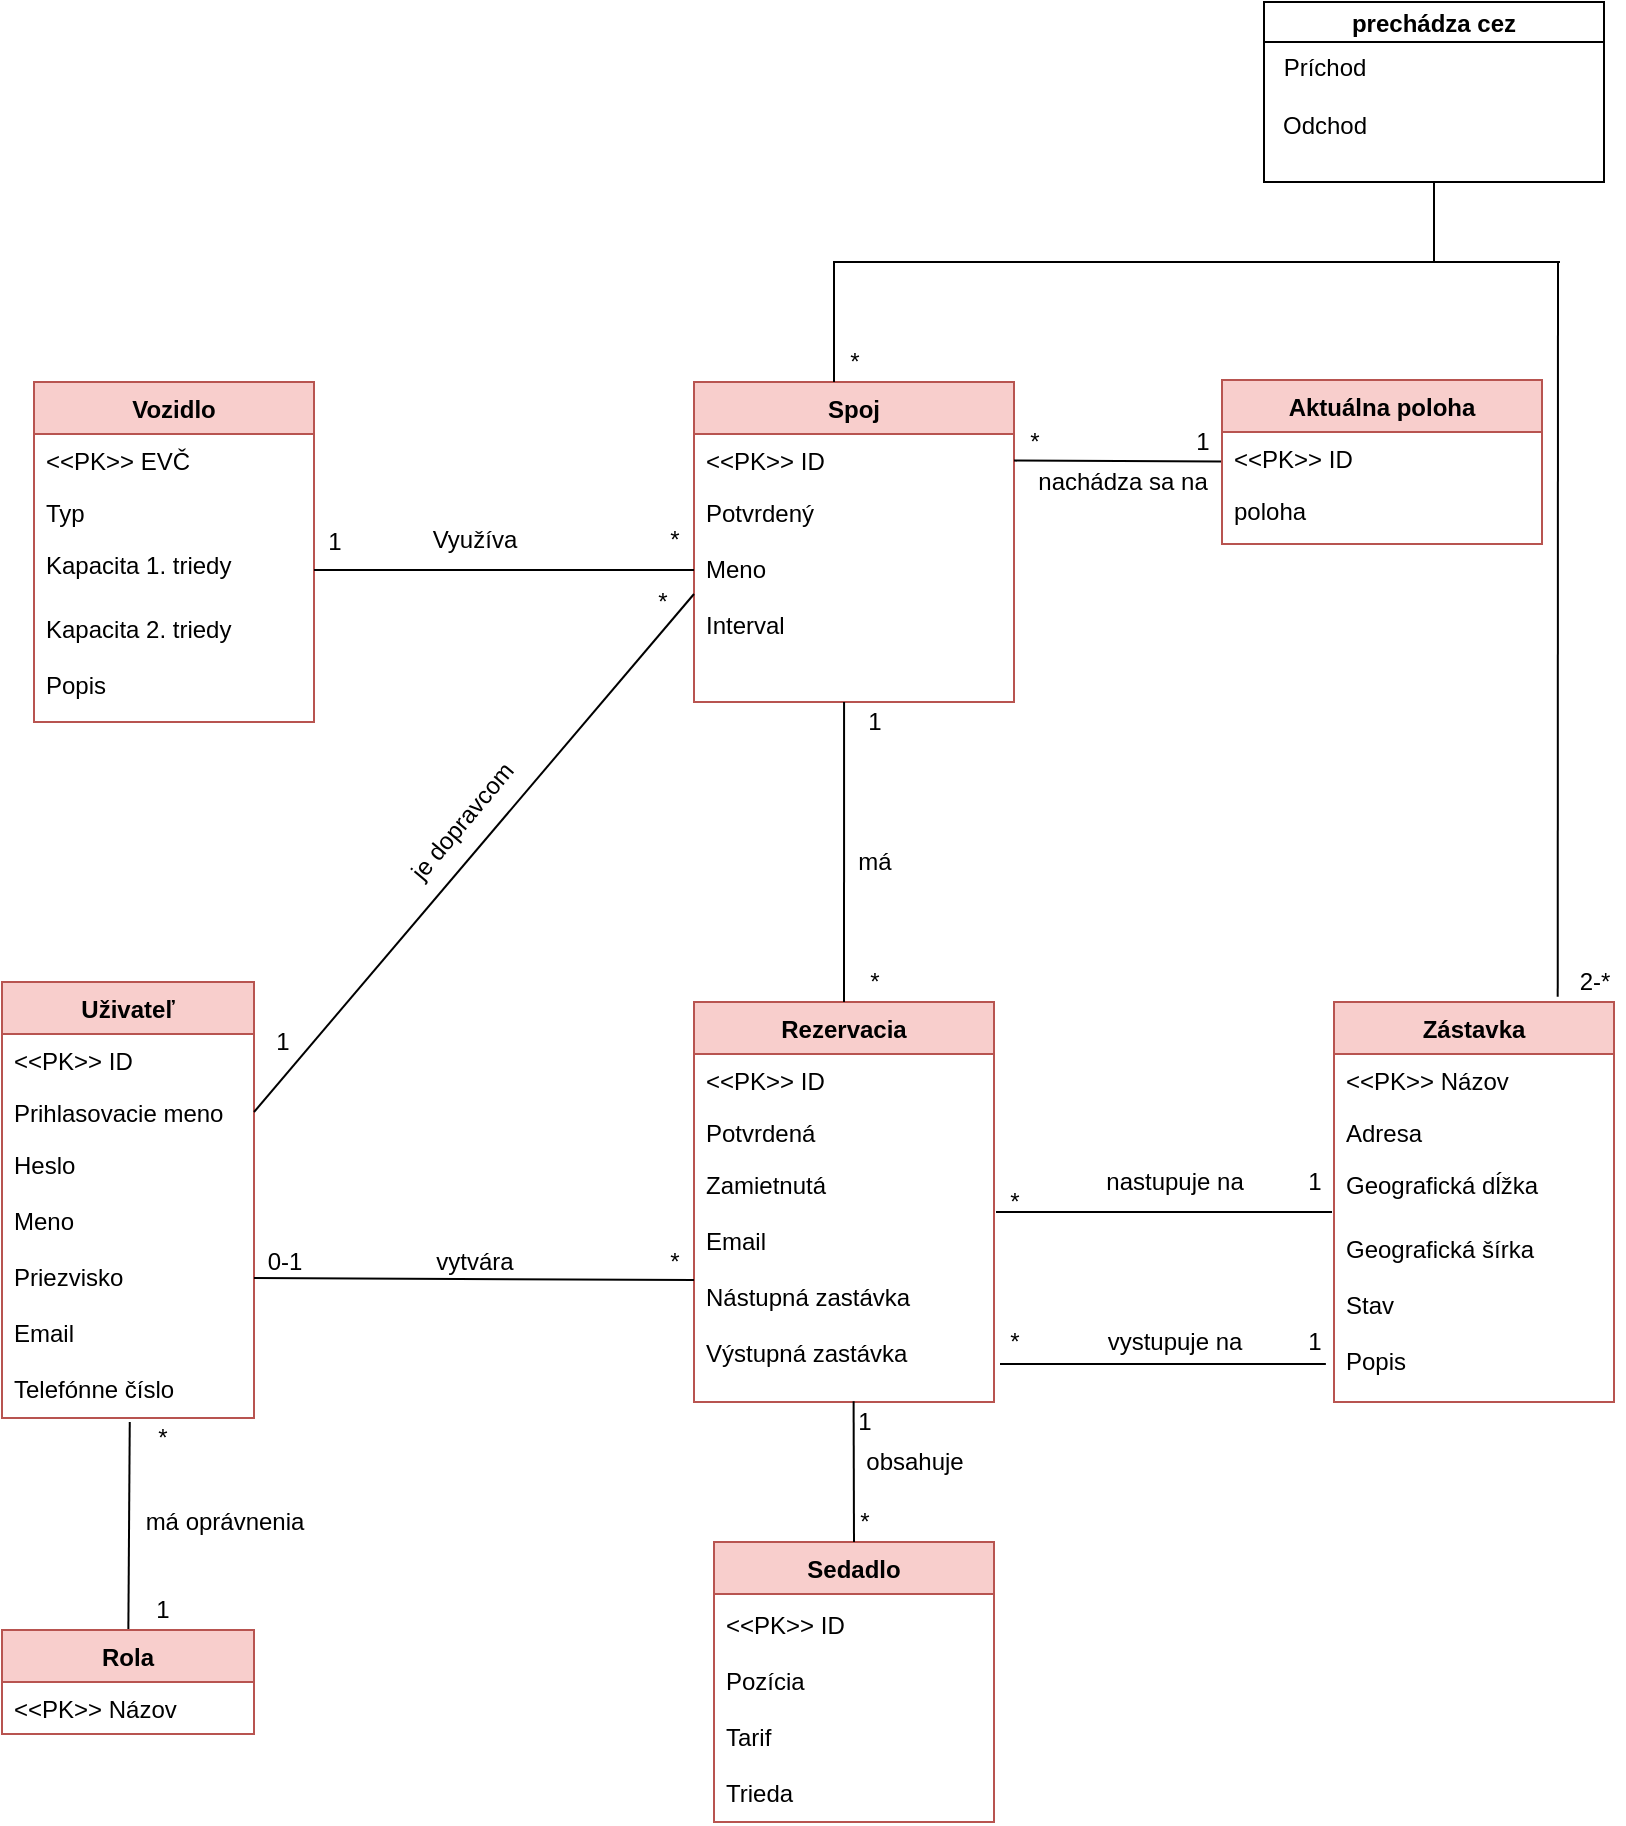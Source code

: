 <mxfile>
    <diagram id="Xj1Eh6CTickMl-c3p2C_" name="Page-1">
        <mxGraphModel dx="2177" dy="344" grid="1" gridSize="10" guides="1" tooltips="1" connect="1" arrows="1" fold="1" page="1" pageScale="1" pageWidth="827" pageHeight="1169" math="0" shadow="0">
            <root>
                <mxCell id="0"/>
                <mxCell id="1" parent="0"/>
                <mxCell id="72" value="Spoj" style="swimlane;fontStyle=1;childLayout=stackLayout;horizontal=1;startSize=26;horizontalStack=0;resizeParent=1;resizeParentMax=0;resizeLast=0;collapsible=1;marginBottom=0;fillColor=#f8cecc;strokeColor=#b85450;" parent="1" vertex="1">
                    <mxGeometry x="-1294" y="270" width="160" height="160" as="geometry">
                        <mxRectangle x="250" y="130" width="60" height="26" as="alternateBounds"/>
                    </mxGeometry>
                </mxCell>
                <mxCell id="73" value="&lt;&lt;PK&gt;&gt; ID" style="text;strokeColor=none;fillColor=none;align=left;verticalAlign=top;spacingLeft=4;spacingRight=4;overflow=hidden;rotatable=0;points=[[0,0.5],[1,0.5]];portConstraint=eastwest;" parent="72" vertex="1">
                    <mxGeometry y="26" width="160" height="26" as="geometry"/>
                </mxCell>
                <mxCell id="74" value="Potvrdený&#10;&#10;Meno&#10;&#10;Interval&#10;" style="text;strokeColor=none;fillColor=none;align=left;verticalAlign=top;spacingLeft=4;spacingRight=4;overflow=hidden;rotatable=0;points=[[0,0.5],[1,0.5]];portConstraint=eastwest;" parent="72" vertex="1">
                    <mxGeometry y="52" width="160" height="108" as="geometry"/>
                </mxCell>
                <mxCell id="76" value="Zástavka" style="swimlane;fontStyle=1;childLayout=stackLayout;horizontal=1;startSize=26;horizontalStack=0;resizeParent=1;resizeParentMax=0;resizeLast=0;collapsible=1;marginBottom=0;fillColor=#f8cecc;strokeColor=#b85450;" parent="1" vertex="1">
                    <mxGeometry x="-974" y="580" width="140" height="200" as="geometry"/>
                </mxCell>
                <mxCell id="77" value="&lt;&lt;PK&gt;&gt; Názov" style="text;strokeColor=none;fillColor=none;align=left;verticalAlign=top;spacingLeft=4;spacingRight=4;overflow=hidden;rotatable=0;points=[[0,0.5],[1,0.5]];portConstraint=eastwest;" parent="76" vertex="1">
                    <mxGeometry y="26" width="140" height="26" as="geometry"/>
                </mxCell>
                <mxCell id="78" value="Adresa" style="text;strokeColor=none;fillColor=none;align=left;verticalAlign=top;spacingLeft=4;spacingRight=4;overflow=hidden;rotatable=0;points=[[0,0.5],[1,0.5]];portConstraint=eastwest;" parent="76" vertex="1">
                    <mxGeometry y="52" width="140" height="26" as="geometry"/>
                </mxCell>
                <mxCell id="79" value="Geografická dĺžka" style="text;strokeColor=none;fillColor=none;align=left;verticalAlign=top;spacingLeft=4;spacingRight=4;overflow=hidden;rotatable=0;points=[[0,0.5],[1,0.5]];portConstraint=eastwest;" parent="76" vertex="1">
                    <mxGeometry y="78" width="140" height="32" as="geometry"/>
                </mxCell>
                <mxCell id="112" value="Geografická šírka&#10;&#10;Stav&#10;&#10;Popis" style="text;strokeColor=none;fillColor=none;align=left;verticalAlign=top;spacingLeft=4;spacingRight=4;overflow=hidden;rotatable=0;points=[[0,0.5],[1,0.5]];portConstraint=eastwest;" parent="76" vertex="1">
                    <mxGeometry y="110" width="140" height="90" as="geometry"/>
                </mxCell>
                <mxCell id="80" style="edgeStyle=orthogonalEdgeStyle;rounded=0;orthogonalLoop=1;jettySize=auto;html=1;endArrow=none;endFill=0;" parent="1" edge="1">
                    <mxGeometry relative="1" as="geometry">
                        <mxPoint x="-861" y="210" as="targetPoint"/>
                        <Array as="points">
                            <mxPoint x="-1224" y="210"/>
                        </Array>
                        <mxPoint x="-1224" y="270" as="sourcePoint"/>
                    </mxGeometry>
                </mxCell>
                <mxCell id="82" value="prechádza cez" style="swimlane;startSize=20;" parent="1" vertex="1">
                    <mxGeometry x="-1009" y="80" width="170" height="90" as="geometry"/>
                </mxCell>
                <mxCell id="86" value="&lt;br&gt;Príchod&lt;br&gt;&lt;br&gt;Odchod" style="text;html=1;align=center;verticalAlign=middle;resizable=0;points=[];autosize=1;strokeColor=none;" parent="82" vertex="1">
                    <mxGeometry y="10" width="60" height="60" as="geometry"/>
                </mxCell>
                <mxCell id="83" value="" style="endArrow=none;html=1;entryX=0.5;entryY=1;entryDx=0;entryDy=0;" parent="1" target="82" edge="1">
                    <mxGeometry width="50" height="50" relative="1" as="geometry">
                        <mxPoint x="-924" y="210" as="sourcePoint"/>
                        <mxPoint x="-884" y="170" as="targetPoint"/>
                    </mxGeometry>
                </mxCell>
                <mxCell id="84" value="*" style="text;html=1;align=center;verticalAlign=middle;resizable=0;points=[];autosize=1;strokeColor=none;" parent="1" vertex="1">
                    <mxGeometry x="-1224" y="250" width="20" height="20" as="geometry"/>
                </mxCell>
                <mxCell id="85" value="2-*" style="text;html=1;align=center;verticalAlign=middle;resizable=0;points=[];autosize=1;strokeColor=none;" parent="1" vertex="1">
                    <mxGeometry x="-859" y="560" width="30" height="20" as="geometry"/>
                </mxCell>
                <mxCell id="87" value="Rezervacia" style="swimlane;fontStyle=1;childLayout=stackLayout;horizontal=1;startSize=26;horizontalStack=0;resizeParent=1;resizeParentMax=0;resizeLast=0;collapsible=1;marginBottom=0;fillColor=#f8cecc;strokeColor=#b85450;" parent="1" vertex="1">
                    <mxGeometry x="-1294" y="580" width="150" height="200" as="geometry"/>
                </mxCell>
                <mxCell id="88" value="&lt;&lt;PK&gt;&gt; ID" style="text;strokeColor=none;fillColor=none;align=left;verticalAlign=top;spacingLeft=4;spacingRight=4;overflow=hidden;rotatable=0;points=[[0,0.5],[1,0.5]];portConstraint=eastwest;" parent="87" vertex="1">
                    <mxGeometry y="26" width="150" height="26" as="geometry"/>
                </mxCell>
                <mxCell id="89" value="Potvrdená" style="text;strokeColor=none;fillColor=none;align=left;verticalAlign=top;spacingLeft=4;spacingRight=4;overflow=hidden;rotatable=0;points=[[0,0.5],[1,0.5]];portConstraint=eastwest;" parent="87" vertex="1">
                    <mxGeometry y="52" width="150" height="26" as="geometry"/>
                </mxCell>
                <mxCell id="90" value="Zamietnutá&#10;&#10;Email&#10;&#10;Nástupná zastávka&#10;&#10;Výstupná zastávka" style="text;strokeColor=none;fillColor=none;align=left;verticalAlign=top;spacingLeft=4;spacingRight=4;overflow=hidden;rotatable=0;points=[[0,0.5],[1,0.5]];portConstraint=eastwest;" parent="87" vertex="1">
                    <mxGeometry y="78" width="150" height="122" as="geometry"/>
                </mxCell>
                <mxCell id="91" value="Sedadlo" style="swimlane;fontStyle=1;childLayout=stackLayout;horizontal=1;startSize=26;horizontalStack=0;resizeParent=1;resizeParentMax=0;resizeLast=0;collapsible=1;marginBottom=0;fillColor=#f8cecc;strokeColor=#b85450;" parent="1" vertex="1">
                    <mxGeometry x="-1284" y="850" width="140" height="140" as="geometry"/>
                </mxCell>
                <mxCell id="92" value="&lt;&lt;PK&gt;&gt; ID&#10;&#10;Pozícia&#10;&#10;Tarif&#10;&#10;Trieda" style="text;strokeColor=none;fillColor=none;align=left;verticalAlign=top;spacingLeft=4;spacingRight=4;overflow=hidden;rotatable=0;points=[[0,0.5],[1,0.5]];portConstraint=eastwest;spacingTop=2;spacingBottom=2;" parent="91" vertex="1">
                    <mxGeometry y="26" width="140" height="114" as="geometry"/>
                </mxCell>
                <mxCell id="95" value="Vozidlo" style="swimlane;fontStyle=1;childLayout=stackLayout;horizontal=1;startSize=26;horizontalStack=0;resizeParent=1;resizeParentMax=0;resizeLast=0;collapsible=1;marginBottom=0;fillColor=#f8cecc;strokeColor=#b85450;" parent="1" vertex="1">
                    <mxGeometry x="-1624" y="270" width="140" height="170" as="geometry"/>
                </mxCell>
                <mxCell id="96" value="&lt;&lt;PK&gt;&gt; EVČ" style="text;strokeColor=none;fillColor=none;align=left;verticalAlign=top;spacingLeft=4;spacingRight=4;overflow=hidden;rotatable=0;points=[[0,0.5],[1,0.5]];portConstraint=eastwest;" parent="95" vertex="1">
                    <mxGeometry y="26" width="140" height="26" as="geometry"/>
                </mxCell>
                <mxCell id="97" value="Typ" style="text;strokeColor=none;fillColor=none;align=left;verticalAlign=top;spacingLeft=4;spacingRight=4;overflow=hidden;rotatable=0;points=[[0,0.5],[1,0.5]];portConstraint=eastwest;" parent="95" vertex="1">
                    <mxGeometry y="52" width="140" height="26" as="geometry"/>
                </mxCell>
                <mxCell id="98" value="Kapacita 1. triedy&#10;&#10;" style="text;strokeColor=none;fillColor=none;align=left;verticalAlign=top;spacingLeft=4;spacingRight=4;overflow=hidden;rotatable=0;points=[[0,0.5],[1,0.5]];portConstraint=eastwest;" parent="95" vertex="1">
                    <mxGeometry y="78" width="140" height="32" as="geometry"/>
                </mxCell>
                <mxCell id="111" value="Kapacita 2. triedy&#10;&#10;Popis" style="text;strokeColor=none;fillColor=none;align=left;verticalAlign=top;spacingLeft=4;spacingRight=4;overflow=hidden;rotatable=0;points=[[0,0.5],[1,0.5]];portConstraint=eastwest;" parent="95" vertex="1">
                    <mxGeometry y="110" width="140" height="60" as="geometry"/>
                </mxCell>
                <mxCell id="103" value="Uživateľ" style="swimlane;fontStyle=1;childLayout=stackLayout;horizontal=1;startSize=26;horizontalStack=0;resizeParent=1;resizeParentMax=0;resizeLast=0;collapsible=1;marginBottom=0;fillColor=#f8cecc;strokeColor=#b85450;" parent="1" vertex="1">
                    <mxGeometry x="-1640" y="570" width="126" height="218" as="geometry"/>
                </mxCell>
                <mxCell id="104" value="&lt;&lt;PK&gt;&gt; ID" style="text;strokeColor=none;fillColor=none;align=left;verticalAlign=top;spacingLeft=4;spacingRight=4;overflow=hidden;rotatable=0;points=[[0,0.5],[1,0.5]];portConstraint=eastwest;" parent="103" vertex="1">
                    <mxGeometry y="26" width="126" height="26" as="geometry"/>
                </mxCell>
                <mxCell id="105" value="Prihlasovacie meno" style="text;strokeColor=none;fillColor=none;align=left;verticalAlign=top;spacingLeft=4;spacingRight=4;overflow=hidden;rotatable=0;points=[[0,0.5],[1,0.5]];portConstraint=eastwest;" parent="103" vertex="1">
                    <mxGeometry y="52" width="126" height="26" as="geometry"/>
                </mxCell>
                <mxCell id="106" value="Heslo&#10;&#10;Meno&#10;&#10;Priezvisko&#10;&#10;Email&#10;&#10;Telefónne číslo" style="text;strokeColor=none;fillColor=none;align=left;verticalAlign=top;spacingLeft=4;spacingRight=4;overflow=hidden;rotatable=0;points=[[0,0.5],[1,0.5]];portConstraint=eastwest;" parent="103" vertex="1">
                    <mxGeometry y="78" width="126" height="140" as="geometry"/>
                </mxCell>
                <mxCell id="141" style="edgeStyle=none;html=1;entryX=0.507;entryY=1.014;entryDx=0;entryDy=0;entryPerimeter=0;endArrow=none;endFill=0;" parent="1" source="107" target="106" edge="1">
                    <mxGeometry relative="1" as="geometry"/>
                </mxCell>
                <mxCell id="107" value="Rola" style="swimlane;fontStyle=1;childLayout=stackLayout;horizontal=1;startSize=26;horizontalStack=0;resizeParent=1;resizeParentMax=0;resizeLast=0;collapsible=1;marginBottom=0;fillColor=#f8cecc;strokeColor=#b85450;" parent="1" vertex="1">
                    <mxGeometry x="-1640" y="894" width="126" height="52" as="geometry"/>
                </mxCell>
                <mxCell id="108" value="&lt;&lt;PK&gt;&gt; Názov" style="text;strokeColor=none;fillColor=none;align=left;verticalAlign=top;spacingLeft=4;spacingRight=4;overflow=hidden;rotatable=0;points=[[0,0.5],[1,0.5]];portConstraint=eastwest;" parent="107" vertex="1">
                    <mxGeometry y="26" width="126" height="26" as="geometry"/>
                </mxCell>
                <mxCell id="116" style="edgeStyle=none;html=1;exitX=1;exitY=0.5;exitDx=0;exitDy=0;endArrow=none;endFill=0;" parent="1" source="98" edge="1">
                    <mxGeometry relative="1" as="geometry">
                        <mxPoint x="-1294" y="364" as="targetPoint"/>
                    </mxGeometry>
                </mxCell>
                <mxCell id="117" value="Využíva" style="text;html=1;align=center;verticalAlign=middle;resizable=0;points=[];autosize=1;strokeColor=none;" parent="1" vertex="1">
                    <mxGeometry x="-1434" y="339" width="60" height="20" as="geometry"/>
                </mxCell>
                <mxCell id="118" value="1" style="text;html=1;align=center;verticalAlign=middle;resizable=0;points=[];autosize=1;strokeColor=none;" parent="1" vertex="1">
                    <mxGeometry x="-1484" y="340" width="20" height="20" as="geometry"/>
                </mxCell>
                <mxCell id="119" value="*" style="text;html=1;align=center;verticalAlign=middle;resizable=0;points=[];autosize=1;strokeColor=none;" parent="1" vertex="1">
                    <mxGeometry x="-1314" y="339" width="20" height="20" as="geometry"/>
                </mxCell>
                <mxCell id="120" value="" style="endArrow=none;html=1;exitX=0.469;exitY=1;exitDx=0;exitDy=0;exitPerimeter=0;" parent="1" source="74" edge="1">
                    <mxGeometry width="50" height="50" relative="1" as="geometry">
                        <mxPoint x="-1219" y="433" as="sourcePoint"/>
                        <mxPoint x="-1219" y="580" as="targetPoint"/>
                    </mxGeometry>
                </mxCell>
                <mxCell id="121" value="1" style="text;html=1;align=center;verticalAlign=middle;resizable=0;points=[];autosize=1;strokeColor=none;" parent="1" vertex="1">
                    <mxGeometry x="-1214" y="430" width="20" height="20" as="geometry"/>
                </mxCell>
                <mxCell id="122" value="má" style="text;html=1;align=center;verticalAlign=middle;resizable=0;points=[];autosize=1;strokeColor=none;" parent="1" vertex="1">
                    <mxGeometry x="-1219" y="500" width="30" height="20" as="geometry"/>
                </mxCell>
                <mxCell id="124" value="*" style="text;html=1;align=center;verticalAlign=middle;resizable=0;points=[];autosize=1;strokeColor=none;" parent="1" vertex="1">
                    <mxGeometry x="-1214" y="560" width="20" height="20" as="geometry"/>
                </mxCell>
                <mxCell id="125" style="edgeStyle=none;html=1;exitX=0.5;exitY=0;exitDx=0;exitDy=0;endArrow=none;endFill=0;entryX=0.532;entryY=0.997;entryDx=0;entryDy=0;entryPerimeter=0;" parent="1" source="91" target="90" edge="1">
                    <mxGeometry relative="1" as="geometry">
                        <mxPoint x="-1212" y="783" as="targetPoint"/>
                    </mxGeometry>
                </mxCell>
                <mxCell id="126" value="1" style="text;html=1;align=center;verticalAlign=middle;resizable=0;points=[];autosize=1;strokeColor=none;" parent="1" vertex="1">
                    <mxGeometry x="-1219" y="780" width="20" height="20" as="geometry"/>
                </mxCell>
                <mxCell id="127" value="*" style="text;html=1;align=center;verticalAlign=middle;resizable=0;points=[];autosize=1;strokeColor=none;" parent="1" vertex="1">
                    <mxGeometry x="-1219" y="830" width="20" height="20" as="geometry"/>
                </mxCell>
                <mxCell id="128" value="obsahuje" style="text;html=1;align=center;verticalAlign=middle;resizable=0;points=[];autosize=1;strokeColor=none;" parent="1" vertex="1">
                    <mxGeometry x="-1214" y="800" width="60" height="20" as="geometry"/>
                </mxCell>
                <mxCell id="129" value="" style="endArrow=none;html=1;entryX=-0.029;entryY=0.789;entryDx=0;entryDy=0;entryPerimeter=0;" parent="1" target="112" edge="1">
                    <mxGeometry width="50" height="50" relative="1" as="geometry">
                        <mxPoint x="-1141" y="761" as="sourcePoint"/>
                        <mxPoint x="-694" y="410" as="targetPoint"/>
                    </mxGeometry>
                </mxCell>
                <mxCell id="130" value="" style="endArrow=none;html=1;entryX=-0.007;entryY=0.844;entryDx=0;entryDy=0;entryPerimeter=0;" parent="1" target="79" edge="1">
                    <mxGeometry width="50" height="50" relative="1" as="geometry">
                        <mxPoint x="-1143" y="685" as="sourcePoint"/>
                        <mxPoint x="-774" y="360" as="targetPoint"/>
                    </mxGeometry>
                </mxCell>
                <mxCell id="131" value="nastupuje na" style="text;html=1;align=center;verticalAlign=middle;resizable=0;points=[];autosize=1;strokeColor=none;rotation=0;" parent="1" vertex="1">
                    <mxGeometry x="-1094" y="660" width="80" height="20" as="geometry"/>
                </mxCell>
                <mxCell id="132" value="vystupuje na" style="text;html=1;align=center;verticalAlign=middle;resizable=0;points=[];autosize=1;strokeColor=none;rotation=0;" parent="1" vertex="1">
                    <mxGeometry x="-1094" y="740" width="80" height="20" as="geometry"/>
                </mxCell>
                <mxCell id="133" value="*" style="text;html=1;align=center;verticalAlign=middle;resizable=0;points=[];autosize=1;strokeColor=none;" parent="1" vertex="1">
                    <mxGeometry x="-1144" y="670" width="20" height="20" as="geometry"/>
                </mxCell>
                <mxCell id="134" value="*" style="text;html=1;align=center;verticalAlign=middle;resizable=0;points=[];autosize=1;strokeColor=none;" parent="1" vertex="1">
                    <mxGeometry x="-1144" y="740" width="20" height="20" as="geometry"/>
                </mxCell>
                <mxCell id="135" value="1" style="text;html=1;align=center;verticalAlign=middle;resizable=0;points=[];autosize=1;strokeColor=none;" parent="1" vertex="1">
                    <mxGeometry x="-994" y="740" width="20" height="20" as="geometry"/>
                </mxCell>
                <mxCell id="136" value="1" style="text;html=1;align=center;verticalAlign=middle;resizable=0;points=[];autosize=1;strokeColor=none;" parent="1" vertex="1">
                    <mxGeometry x="-994" y="660" width="20" height="20" as="geometry"/>
                </mxCell>
                <mxCell id="137" style="edgeStyle=none;html=1;exitX=1;exitY=0.5;exitDx=0;exitDy=0;entryX=0;entryY=0.5;entryDx=0;entryDy=0;endArrow=none;endFill=0;" parent="1" source="106" target="90" edge="1">
                    <mxGeometry relative="1" as="geometry"/>
                </mxCell>
                <mxCell id="138" value="0-1" style="text;html=1;align=center;verticalAlign=middle;resizable=0;points=[];autosize=1;strokeColor=none;" parent="1" vertex="1">
                    <mxGeometry x="-1514" y="700" width="30" height="20" as="geometry"/>
                </mxCell>
                <mxCell id="139" value="*" style="text;html=1;align=center;verticalAlign=middle;resizable=0;points=[];autosize=1;strokeColor=none;" parent="1" vertex="1">
                    <mxGeometry x="-1314" y="700" width="20" height="20" as="geometry"/>
                </mxCell>
                <mxCell id="140" value="vytvára" style="text;html=1;align=center;verticalAlign=middle;resizable=0;points=[];autosize=1;strokeColor=none;" parent="1" vertex="1">
                    <mxGeometry x="-1429" y="700" width="50" height="20" as="geometry"/>
                </mxCell>
                <mxCell id="142" value="1" style="text;html=1;align=center;verticalAlign=middle;resizable=0;points=[];autosize=1;strokeColor=none;" parent="1" vertex="1">
                    <mxGeometry x="-1570" y="874" width="20" height="20" as="geometry"/>
                </mxCell>
                <mxCell id="143" value="má oprávnenia" style="text;html=1;align=center;verticalAlign=middle;resizable=0;points=[];autosize=1;strokeColor=none;" parent="1" vertex="1">
                    <mxGeometry x="-1574" y="830" width="90" height="20" as="geometry"/>
                </mxCell>
                <mxCell id="144" value="*" style="text;html=1;align=center;verticalAlign=middle;resizable=0;points=[];autosize=1;strokeColor=none;" parent="1" vertex="1">
                    <mxGeometry x="-1570" y="788" width="20" height="20" as="geometry"/>
                </mxCell>
                <mxCell id="146" value="" style="endArrow=none;html=1;exitX=0.799;exitY=-0.013;exitDx=0;exitDy=0;exitPerimeter=0;" parent="1" source="76" edge="1">
                    <mxGeometry width="50" height="50" relative="1" as="geometry">
                        <mxPoint x="-894" y="310" as="sourcePoint"/>
                        <mxPoint x="-862" y="210" as="targetPoint"/>
                    </mxGeometry>
                </mxCell>
                <mxCell id="147" style="edgeStyle=none;html=1;exitX=1;exitY=0.5;exitDx=0;exitDy=0;entryX=0;entryY=0.5;entryDx=0;entryDy=0;endArrow=none;endFill=0;" parent="1" source="105" target="74" edge="1">
                    <mxGeometry relative="1" as="geometry"/>
                </mxCell>
                <mxCell id="148" value="1" style="text;html=1;align=center;verticalAlign=middle;resizable=0;points=[];autosize=1;strokeColor=none;" parent="1" vertex="1">
                    <mxGeometry x="-1510" y="590" width="20" height="20" as="geometry"/>
                </mxCell>
                <mxCell id="149" value="*" style="text;html=1;align=center;verticalAlign=middle;resizable=0;points=[];autosize=1;strokeColor=none;" parent="1" vertex="1">
                    <mxGeometry x="-1320" y="370" width="20" height="20" as="geometry"/>
                </mxCell>
                <mxCell id="150" value="je dopravcom" style="text;html=1;align=center;verticalAlign=middle;resizable=0;points=[];autosize=1;strokeColor=none;rotation=-50;" parent="1" vertex="1">
                    <mxGeometry x="-1455" y="480" width="90" height="20" as="geometry"/>
                </mxCell>
                <mxCell id="154" style="edgeStyle=none;html=1;endArrow=none;endFill=0;" edge="1" parent="1" source="151" target="73">
                    <mxGeometry relative="1" as="geometry"/>
                </mxCell>
                <mxCell id="151" value="Aktuálna poloha" style="swimlane;fontStyle=1;childLayout=stackLayout;horizontal=1;startSize=26;horizontalStack=0;resizeParent=1;resizeParentMax=0;resizeLast=0;collapsible=1;marginBottom=0;fillColor=#f8cecc;strokeColor=#b85450;" vertex="1" parent="1">
                    <mxGeometry x="-1030" y="269" width="160" height="82" as="geometry">
                        <mxRectangle x="250" y="130" width="60" height="26" as="alternateBounds"/>
                    </mxGeometry>
                </mxCell>
                <mxCell id="152" value="&lt;&lt;PK&gt;&gt; ID" style="text;strokeColor=none;fillColor=none;align=left;verticalAlign=top;spacingLeft=4;spacingRight=4;overflow=hidden;rotatable=0;points=[[0,0.5],[1,0.5]];portConstraint=eastwest;" vertex="1" parent="151">
                    <mxGeometry y="26" width="160" height="26" as="geometry"/>
                </mxCell>
                <mxCell id="153" value="poloha" style="text;strokeColor=none;fillColor=none;align=left;verticalAlign=top;spacingLeft=4;spacingRight=4;overflow=hidden;rotatable=0;points=[[0,0.5],[1,0.5]];portConstraint=eastwest;" vertex="1" parent="151">
                    <mxGeometry y="52" width="160" height="30" as="geometry"/>
                </mxCell>
                <mxCell id="155" value="*" style="text;html=1;align=center;verticalAlign=middle;resizable=0;points=[];autosize=1;strokeColor=none;" vertex="1" parent="1">
                    <mxGeometry x="-1134" y="290" width="20" height="20" as="geometry"/>
                </mxCell>
                <mxCell id="156" value="1" style="text;html=1;align=center;verticalAlign=middle;resizable=0;points=[];autosize=1;strokeColor=none;" vertex="1" parent="1">
                    <mxGeometry x="-1050" y="290" width="20" height="20" as="geometry"/>
                </mxCell>
                <mxCell id="157" value="nachádza sa na" style="text;html=1;align=center;verticalAlign=middle;resizable=0;points=[];autosize=1;strokeColor=none;" vertex="1" parent="1">
                    <mxGeometry x="-1130" y="310" width="100" height="20" as="geometry"/>
                </mxCell>
            </root>
        </mxGraphModel>
    </diagram>
</mxfile>